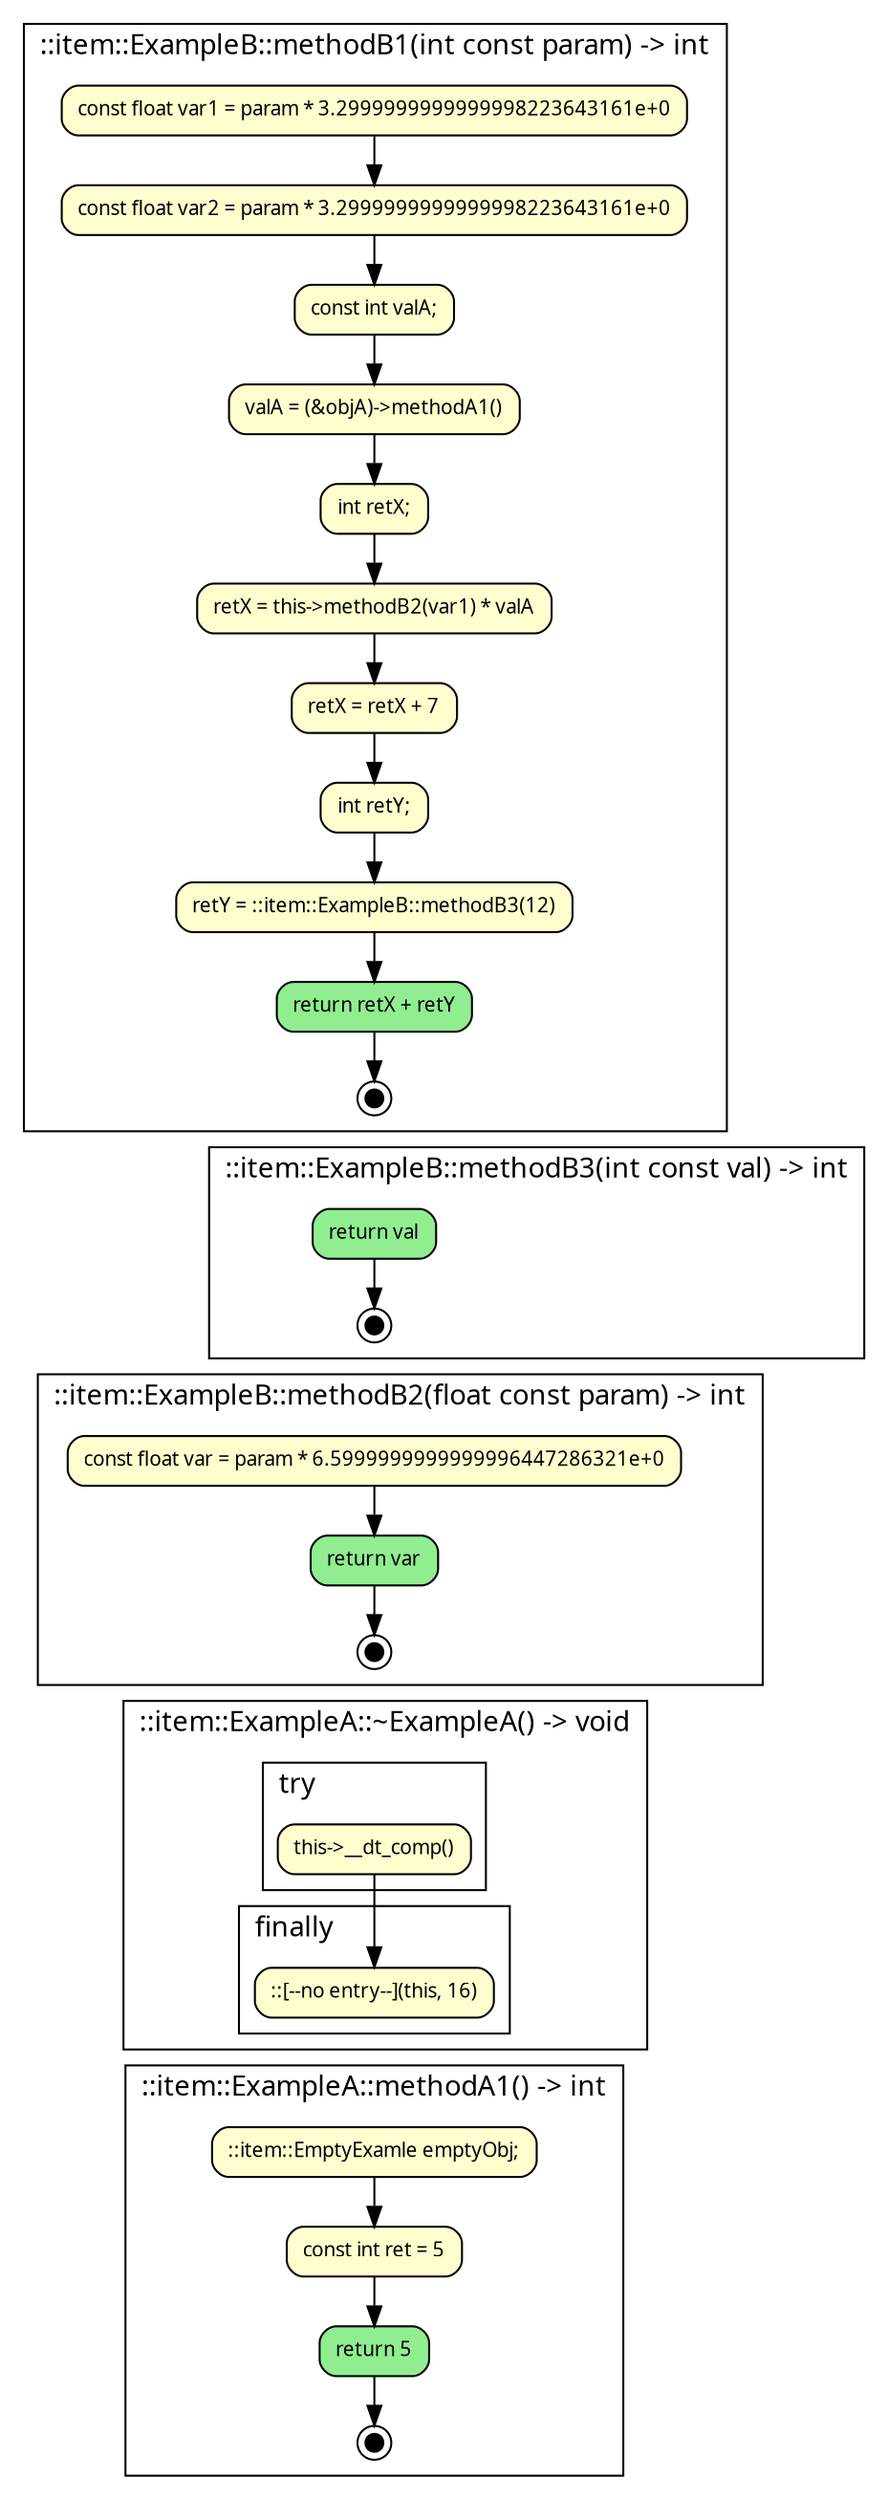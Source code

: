 digraph {
	fontname="SansSerif,sans-serif" labeljust=l nojustify=true ranksep=0.35
	node [fillcolor="#fefece" fontname="SansSerif,sans-serif" fontsize=10 height=0.35 shape=box style="filled, rounded"]
	subgraph cluster_item_0 {
		graph [label="::item::ExampleB::methodB1(int const param) -> int"]
		item_1 [label="const float var1 = param * 3.2999999999999998223643161e+0"]
		item_2 [label="const float var2 = param * 3.2999999999999998223643161e+0"]
		item_1 -> item_2
		item_3 [label="const int valA;"]
		item_2 -> item_3
		item_4 [label="valA = (&objA)->methodA1()"]
		item_3 -> item_4
		item_5 [label="int retX;"]
		item_4 -> item_5
		item_6 [label="retX = this->methodB2(var1) * valA"]
		item_5 -> item_6
		item_7 [label="retX = retX + 7"]
		item_6 -> item_7
		item_8 [label="int retY;"]
		item_7 -> item_8
		item_9 [label="retY = ::item::ExampleB::methodB3(12)"]
		item_8 -> item_9
		item_10 [label="return retX + retY" fillcolor=lightgreen]
		item_11 [label="" fillcolor=black fixedsize=true height=0.12 shape=doublecircle size=0.1 width=0.12]
		item_10 -> item_11
		item_9 -> item_10
	}
	subgraph cluster_item_12 {
		graph [label="::item::ExampleB::methodB3(int const val) -> int"]
		item_13 [label="return val" fillcolor=lightgreen]
		item_14 [label="" fillcolor=black fixedsize=true height=0.12 shape=doublecircle size=0.1 width=0.12]
		item_13 -> item_14
	}
	item_11 -> item_13 [style=invis]
	subgraph cluster_item_15 {
		graph [label="::item::ExampleB::methodB2(float const param) -> int"]
		item_16 [label="const float var = param * 6.5999999999999996447286321e+0"]
		item_17 [label="return var" fillcolor=lightgreen]
		item_18 [label="" fillcolor=black fixedsize=true height=0.12 shape=doublecircle size=0.1 width=0.12]
		item_17 -> item_18
		item_16 -> item_17
	}
	item_14 -> item_16 [style=invis]
	subgraph cluster_item_19 {
		graph [label="::item::ExampleA::ExampleA() -> void"]
	}
	subgraph cluster_item_20 {
		graph [label="::item::ExampleA::~ExampleA() -> void"]
		subgraph cluster_item_21 {
			graph [label=try]
			item_22 [label="this->__dt_comp()"]
		}
		subgraph cluster_item_23 {
			graph [label=finally]
			item_24 [label="::[--no entry--](this, 16)"]
		}
		item_22 -> item_24
	}
	item_18 -> item_22 [style=invis]
	subgraph cluster_item_25 {
		graph [label="::item::ExampleA::methodA1() -> int"]
		item_26 [label="::item::EmptyExamle emptyObj;"]
		item_27 [label="const int ret = 5"]
		item_26 -> item_27
		item_28 [label="return 5" fillcolor=lightgreen]
		item_29 [label="" fillcolor=black fixedsize=true height=0.12 shape=doublecircle size=0.1 width=0.12]
		item_28 -> item_29
		item_27 -> item_28
	}
	item_24 -> item_26 [style=invis]
}
